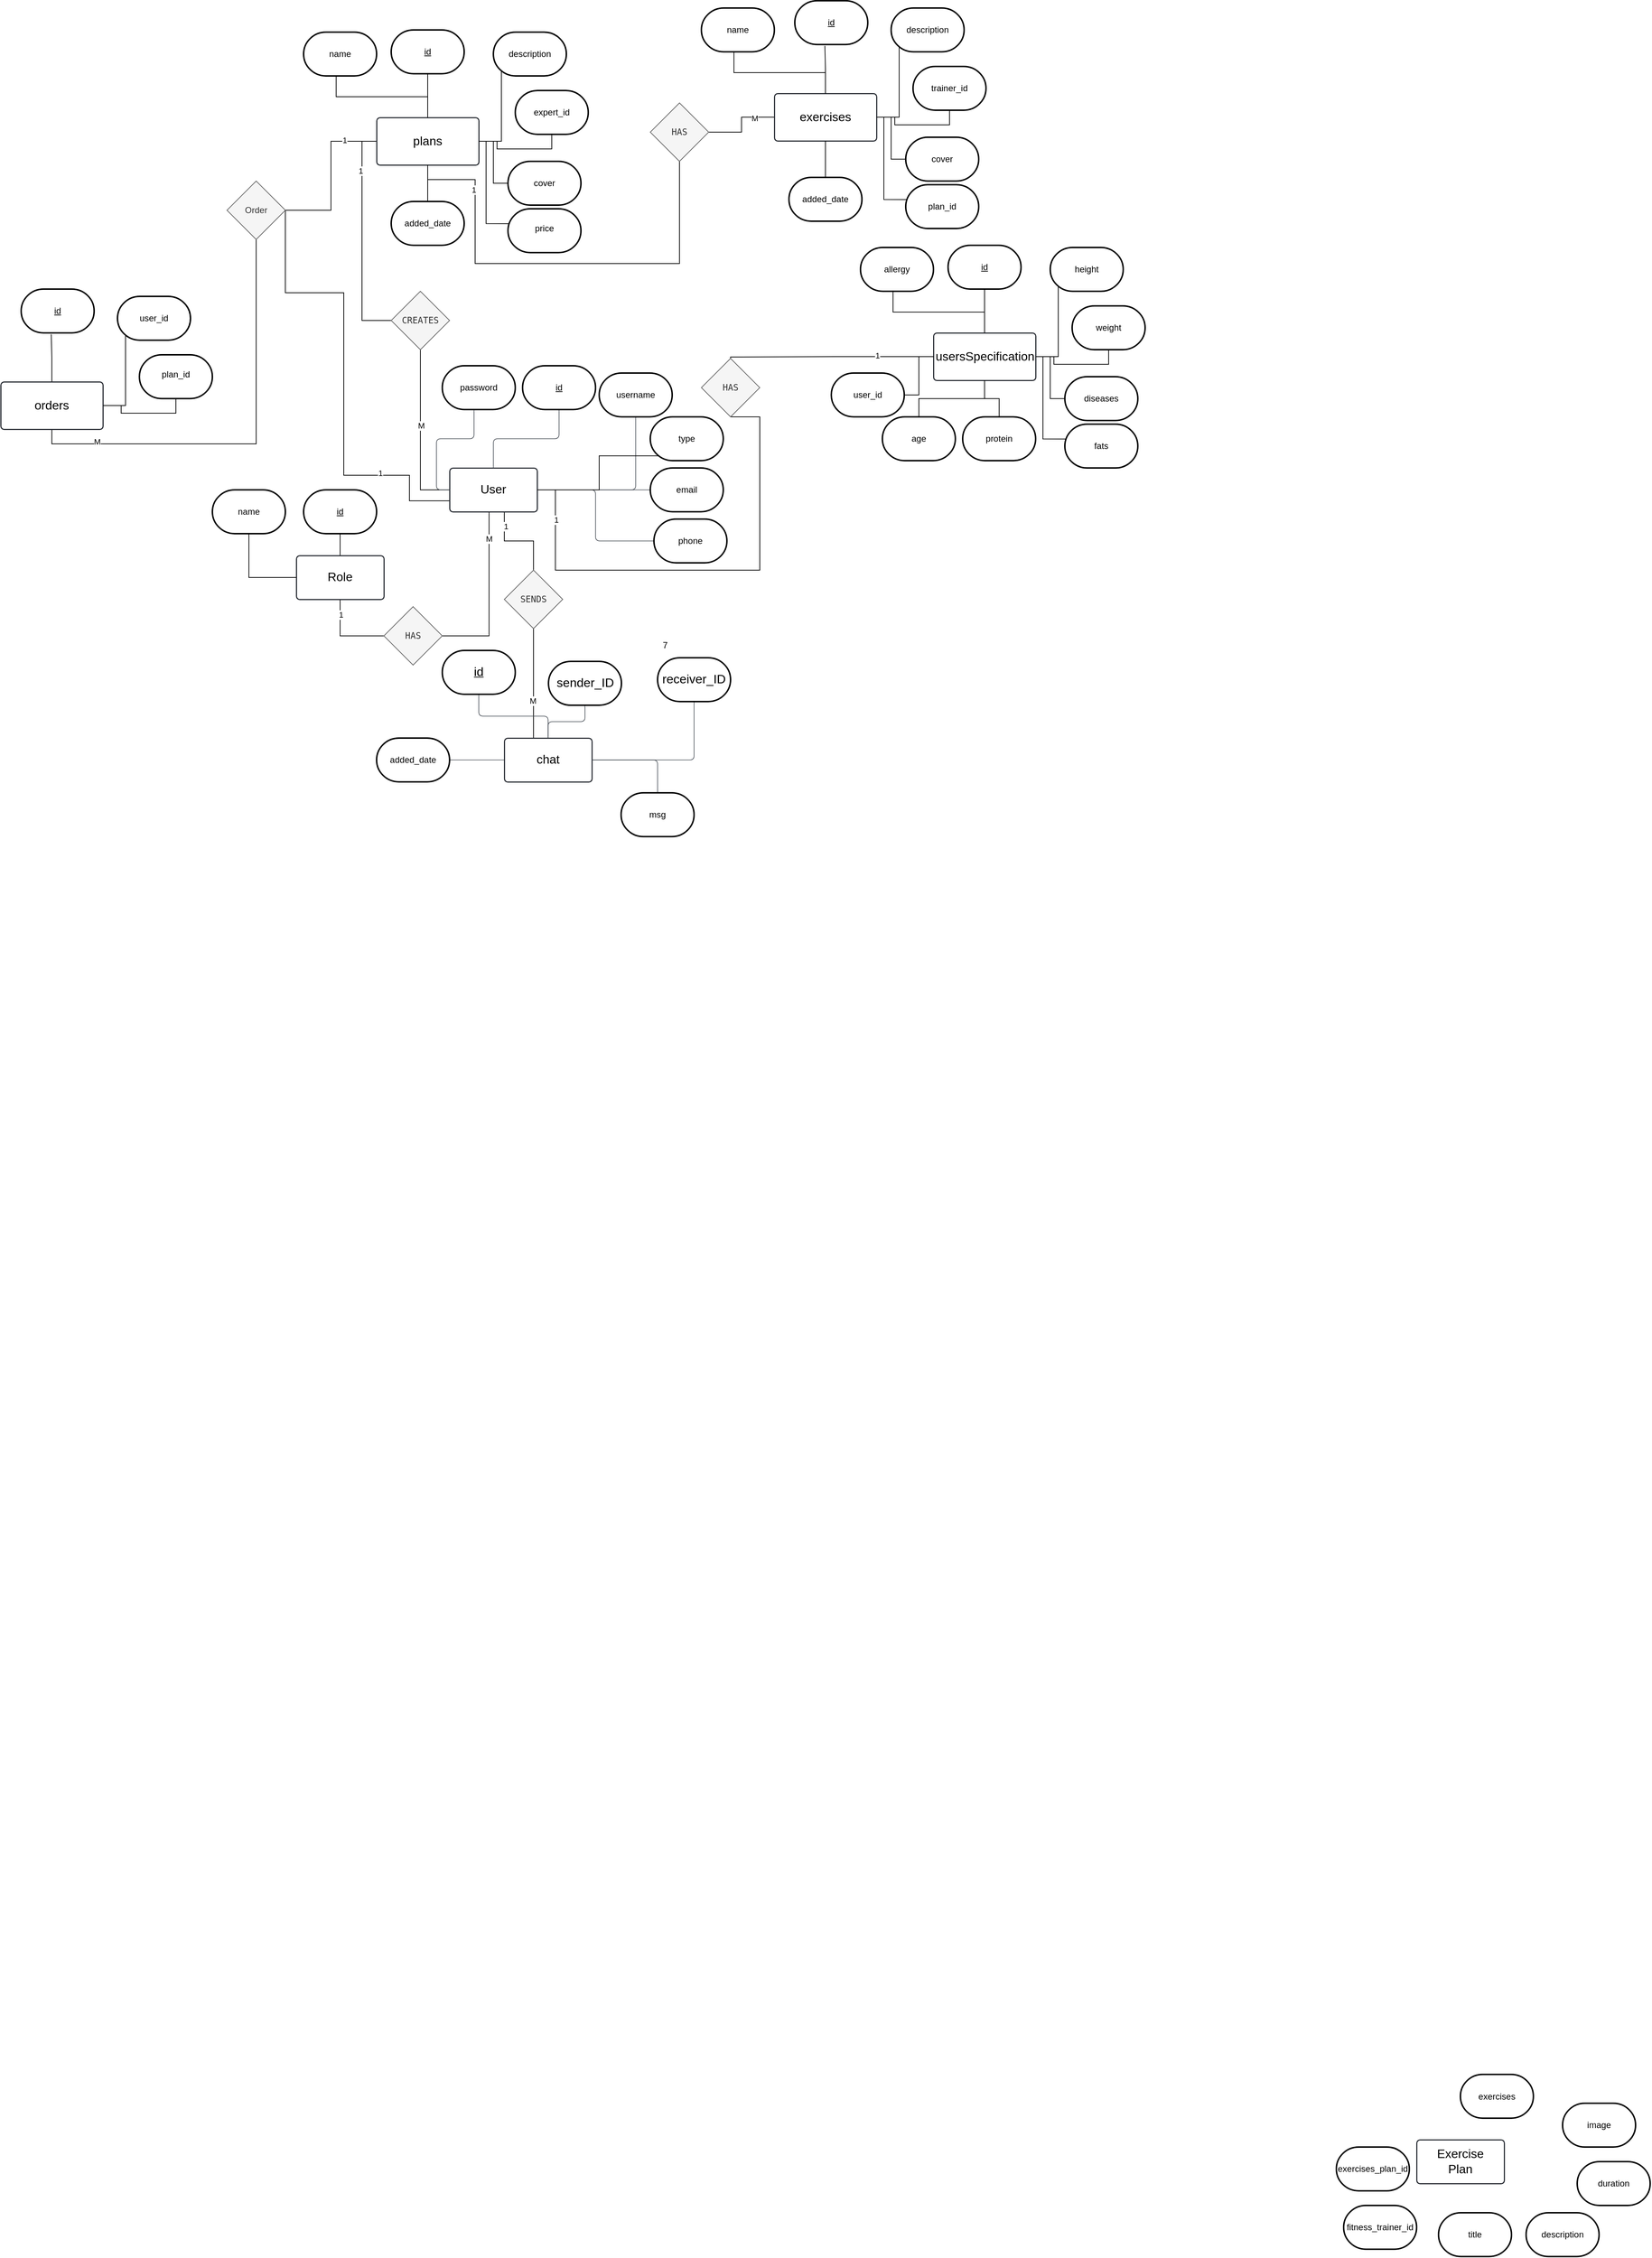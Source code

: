 <mxfile version="26.2.13">
  <diagram name="Page-1" id="hcpHZ6ccYuUKKbrcM0zQ">
    <mxGraphModel dx="3272" dy="2783" grid="1" gridSize="10" guides="1" tooltips="1" connect="1" arrows="1" fold="1" page="1" pageScale="1" pageWidth="583" pageHeight="827" math="0" shadow="0">
      <root>
        <mxCell id="0" />
        <mxCell id="1" parent="0" />
        <mxCell id="k14v_txheM4Cf3BcGJJy-207" style="edgeStyle=orthogonalEdgeStyle;rounded=0;orthogonalLoop=1;jettySize=auto;html=1;entryX=1;entryY=0.5;entryDx=0;entryDy=0;exitX=0.451;exitY=1.016;exitDx=0;exitDy=0;exitPerimeter=0;endArrow=none;startFill=0;" edge="1" parent="1" source="k14v_txheM4Cf3BcGJJy-8" target="k14v_txheM4Cf3BcGJJy-202">
          <mxGeometry relative="1" as="geometry" />
        </mxCell>
        <mxCell id="k14v_txheM4Cf3BcGJJy-210" value="M" style="edgeLabel;html=1;align=center;verticalAlign=middle;resizable=0;points=[];" vertex="1" connectable="0" parent="k14v_txheM4Cf3BcGJJy-207">
          <mxGeometry x="-0.691" relative="1" as="geometry">
            <mxPoint as="offset" />
          </mxGeometry>
        </mxCell>
        <mxCell id="k14v_txheM4Cf3BcGJJy-213" style="edgeStyle=orthogonalEdgeStyle;rounded=0;orthogonalLoop=1;jettySize=auto;html=1;entryX=0.5;entryY=1;entryDx=0;entryDy=0;endArrow=none;startFill=0;exitX=1;exitY=0.5;exitDx=0;exitDy=0;" edge="1" parent="1" source="k14v_txheM4Cf3BcGJJy-8" target="k14v_txheM4Cf3BcGJJy-203">
          <mxGeometry relative="1" as="geometry">
            <Array as="points">
              <mxPoint x="-80" y="-960" />
              <mxPoint x="-80" y="-850" />
              <mxPoint x="200" y="-850" />
              <mxPoint x="200" y="-1060" />
            </Array>
          </mxGeometry>
        </mxCell>
        <mxCell id="k14v_txheM4Cf3BcGJJy-214" value="1" style="edgeLabel;html=1;align=center;verticalAlign=middle;resizable=0;points=[];" vertex="1" connectable="0" parent="k14v_txheM4Cf3BcGJJy-213">
          <mxGeometry x="-0.805" y="1" relative="1" as="geometry">
            <mxPoint y="1" as="offset" />
          </mxGeometry>
        </mxCell>
        <mxCell id="k14v_txheM4Cf3BcGJJy-215" style="edgeStyle=orthogonalEdgeStyle;rounded=0;orthogonalLoop=1;jettySize=auto;html=1;entryX=0.5;entryY=1;entryDx=0;entryDy=0;exitX=0;exitY=0.5;exitDx=0;exitDy=0;endArrow=none;startFill=0;" edge="1" parent="1" source="k14v_txheM4Cf3BcGJJy-8" target="k14v_txheM4Cf3BcGJJy-204">
          <mxGeometry relative="1" as="geometry" />
        </mxCell>
        <mxCell id="k14v_txheM4Cf3BcGJJy-217" value="M" style="edgeLabel;html=1;align=center;verticalAlign=middle;resizable=0;points=[];" vertex="1" connectable="0" parent="k14v_txheM4Cf3BcGJJy-215">
          <mxGeometry x="0.112" y="-1" relative="1" as="geometry">
            <mxPoint y="1" as="offset" />
          </mxGeometry>
        </mxCell>
        <mxCell id="k14v_txheM4Cf3BcGJJy-226" style="edgeStyle=orthogonalEdgeStyle;rounded=0;orthogonalLoop=1;jettySize=auto;html=1;entryX=1;entryY=0.5;entryDx=0;entryDy=0;exitX=0;exitY=0.75;exitDx=0;exitDy=0;endArrow=none;startFill=0;" edge="1" parent="1" source="k14v_txheM4Cf3BcGJJy-8" target="k14v_txheM4Cf3BcGJJy-223">
          <mxGeometry relative="1" as="geometry">
            <Array as="points">
              <mxPoint x="-280" y="-945" />
              <mxPoint x="-280" y="-980" />
              <mxPoint x="-370" y="-980" />
              <mxPoint x="-370" y="-1230" />
            </Array>
          </mxGeometry>
        </mxCell>
        <mxCell id="k14v_txheM4Cf3BcGJJy-228" value="1" style="edgeLabel;html=1;align=center;verticalAlign=middle;resizable=0;points=[];" vertex="1" connectable="0" parent="k14v_txheM4Cf3BcGJJy-226">
          <mxGeometry x="-0.583" y="-3" relative="1" as="geometry">
            <mxPoint as="offset" />
          </mxGeometry>
        </mxCell>
        <mxCell id="k14v_txheM4Cf3BcGJJy-230" style="edgeStyle=orthogonalEdgeStyle;rounded=0;orthogonalLoop=1;jettySize=auto;html=1;endArrow=none;startFill=0;" edge="1" parent="1" source="k14v_txheM4Cf3BcGJJy-8" target="k14v_txheM4Cf3BcGJJy-206">
          <mxGeometry relative="1" as="geometry">
            <Array as="points">
              <mxPoint x="-150" y="-890" />
              <mxPoint x="-110" y="-890" />
            </Array>
          </mxGeometry>
        </mxCell>
        <mxCell id="k14v_txheM4Cf3BcGJJy-233" value="1" style="edgeLabel;html=1;align=center;verticalAlign=middle;resizable=0;points=[];" vertex="1" connectable="0" parent="k14v_txheM4Cf3BcGJJy-230">
          <mxGeometry x="-0.668" y="2" relative="1" as="geometry">
            <mxPoint as="offset" />
          </mxGeometry>
        </mxCell>
        <mxCell id="k14v_txheM4Cf3BcGJJy-8" value="User" style="html=1;overflow=block;blockSpacing=1;whiteSpace=wrap;fontSize=16.7;spacing=3.8;strokeColor=#282c33;strokeOpacity=100;fillOpacity=0;rounded=1;absoluteArcSize=1;arcSize=9;fillColor=#000000;strokeWidth=1.5;lucidId=ub4.8B3P5FTU;" vertex="1" parent="1">
          <mxGeometry x="-225" y="-990" width="120" height="60" as="geometry" />
        </mxCell>
        <mxCell id="k14v_txheM4Cf3BcGJJy-12" value="" style="html=1;jettySize=18;whiteSpace=wrap;fontSize=13;strokeColor=#3a414a;strokeOpacity=100;strokeWidth=0.8;rounded=1;arcSize=12;edgeStyle=orthogonalEdgeStyle;startArrow=none;endArrow=none;exitX=0.5;exitY=0;exitPerimeter=0;entryX=0.5;entryY=1;entryPerimeter=0;lucidId=Tl4.tdSYJboX;entryDx=0;entryDy=0;" edge="1" parent="1" source="k14v_txheM4Cf3BcGJJy-8" target="k14v_txheM4Cf3BcGJJy-114">
          <mxGeometry width="100" height="100" relative="1" as="geometry">
            <Array as="points" />
            <mxPoint x="-165" y="-1035" as="targetPoint" />
          </mxGeometry>
        </mxCell>
        <mxCell id="k14v_txheM4Cf3BcGJJy-14" value="" style="html=1;jettySize=18;whiteSpace=wrap;fontSize=13;strokeColor=#3a414a;strokeOpacity=100;strokeWidth=0.8;rounded=1;arcSize=12;edgeStyle=orthogonalEdgeStyle;startArrow=none;endArrow=none;exitX=1;exitY=0.5;exitPerimeter=0;entryX=0.5;entryY=1;entryPerimeter=0;lucidId=wm4.OwUb2Ibn;entryDx=0;entryDy=0;" edge="1" parent="1" source="k14v_txheM4Cf3BcGJJy-8" target="k14v_txheM4Cf3BcGJJy-115">
          <mxGeometry width="100" height="100" relative="1" as="geometry">
            <Array as="points" />
            <mxPoint x="-15" y="-1020" as="targetPoint" />
          </mxGeometry>
        </mxCell>
        <mxCell id="k14v_txheM4Cf3BcGJJy-16" value="" style="html=1;jettySize=18;whiteSpace=wrap;fontSize=13;strokeColor=#3a414a;strokeOpacity=100;strokeWidth=0.8;rounded=1;arcSize=12;edgeStyle=orthogonalEdgeStyle;startArrow=none;endArrow=none;exitX=1.006;exitY=0.5;exitPerimeter=0;entryX=0;entryY=0.5;entryPerimeter=0;lucidId=Om4.DYU~GO5D;entryDx=0;entryDy=0;" edge="1" parent="1" source="k14v_txheM4Cf3BcGJJy-8" target="k14v_txheM4Cf3BcGJJy-116">
          <mxGeometry width="100" height="100" relative="1" as="geometry">
            <Array as="points" />
            <mxPoint x="14.28" y="-960" as="targetPoint" />
          </mxGeometry>
        </mxCell>
        <mxCell id="k14v_txheM4Cf3BcGJJy-18" value="" style="html=1;jettySize=18;whiteSpace=wrap;fontSize=13;strokeColor=#3a414a;strokeOpacity=100;strokeWidth=0.8;rounded=1;arcSize=12;edgeStyle=orthogonalEdgeStyle;startArrow=none;endArrow=none;exitX=0;exitY=0.5;exitPerimeter=0;entryX=0.435;entryY=1.018;entryPerimeter=0;lucidId=~m4.EF5y.aCc;entryDx=0;entryDy=0;" edge="1" parent="1" source="k14v_txheM4Cf3BcGJJy-8" target="k14v_txheM4Cf3BcGJJy-117">
          <mxGeometry width="100" height="100" relative="1" as="geometry">
            <Array as="points" />
            <mxPoint x="-300" y="-1020.0" as="targetPoint" />
          </mxGeometry>
        </mxCell>
        <mxCell id="k14v_txheM4Cf3BcGJJy-20" value="" style="html=1;jettySize=18;whiteSpace=wrap;fontSize=13;strokeColor=#3a414a;strokeOpacity=100;strokeWidth=0.8;rounded=1;arcSize=12;edgeStyle=orthogonalEdgeStyle;startArrow=none;endArrow=none;exitX=1.006;exitY=0.5;exitPerimeter=0;entryX=0;entryY=0.5;entryPerimeter=0;lucidId=tn4.gTeW8K1N;entryDx=0;entryDy=0;" edge="1" parent="1" source="k14v_txheM4Cf3BcGJJy-8" target="k14v_txheM4Cf3BcGJJy-118">
          <mxGeometry width="100" height="100" relative="1" as="geometry">
            <Array as="points" />
            <mxPoint x="29.28" y="-890" as="targetPoint" />
          </mxGeometry>
        </mxCell>
        <mxCell id="k14v_txheM4Cf3BcGJJy-231" style="edgeStyle=orthogonalEdgeStyle;rounded=0;orthogonalLoop=1;jettySize=auto;html=1;entryX=0.5;entryY=1;entryDx=0;entryDy=0;endArrow=none;startFill=0;" edge="1" parent="1" source="k14v_txheM4Cf3BcGJJy-49" target="k14v_txheM4Cf3BcGJJy-206">
          <mxGeometry relative="1" as="geometry">
            <Array as="points">
              <mxPoint x="-110" y="-660" />
              <mxPoint x="-110" y="-660" />
            </Array>
          </mxGeometry>
        </mxCell>
        <mxCell id="k14v_txheM4Cf3BcGJJy-232" value="M" style="edgeLabel;html=1;align=center;verticalAlign=middle;resizable=0;points=[];" vertex="1" connectable="0" parent="k14v_txheM4Cf3BcGJJy-231">
          <mxGeometry x="-0.31" y="1" relative="1" as="geometry">
            <mxPoint as="offset" />
          </mxGeometry>
        </mxCell>
        <mxCell id="k14v_txheM4Cf3BcGJJy-49" value="chat" style="html=1;overflow=block;blockSpacing=1;whiteSpace=wrap;fontSize=16.7;spacing=3.8;strokeColor=#282c33;strokeOpacity=100;fillOpacity=0;rounded=1;absoluteArcSize=1;arcSize=9;fillColor=#000000;strokeWidth=1.5;lucidId=Aa4.6Gmrf4B5;" vertex="1" parent="1">
          <mxGeometry x="-150" y="-620" width="120" height="60" as="geometry" />
        </mxCell>
        <mxCell id="k14v_txheM4Cf3BcGJJy-55" value="" style="html=1;jettySize=18;whiteSpace=wrap;fontSize=13;strokeColor=#3a414a;strokeOpacity=100;strokeWidth=0.8;rounded=1;arcSize=12;edgeStyle=orthogonalEdgeStyle;startArrow=none;endArrow=none;exitX=0;exitY=0.5;exitPerimeter=0;entryX=1;entryY=0.5;entryPerimeter=0;lucidId=7h4..savkBz.;entryDx=0;entryDy=0;" edge="1" parent="1" source="k14v_txheM4Cf3BcGJJy-49" target="k14v_txheM4Cf3BcGJJy-75">
          <mxGeometry width="100" height="100" relative="1" as="geometry">
            <Array as="points" />
            <mxPoint x="-205" y="-590" as="targetPoint" />
          </mxGeometry>
        </mxCell>
        <mxCell id="k14v_txheM4Cf3BcGJJy-56" value="" style="html=1;jettySize=18;whiteSpace=wrap;fontSize=13;strokeColor=#3a414a;strokeOpacity=100;strokeWidth=0.8;rounded=1;arcSize=12;edgeStyle=orthogonalEdgeStyle;startArrow=none;endArrow=none;exitX=0.5;exitY=0;exitPerimeter=0;entryX=0.5;entryY=1;entryPerimeter=0;lucidId=gi4.UuPNpwAK;entryDx=0;entryDy=0;" edge="1" parent="1" source="k14v_txheM4Cf3BcGJJy-49" target="k14v_txheM4Cf3BcGJJy-76">
          <mxGeometry width="100" height="100" relative="1" as="geometry">
            <Array as="points" />
            <mxPoint x="-195" y="-650" as="targetPoint" />
          </mxGeometry>
        </mxCell>
        <mxCell id="k14v_txheM4Cf3BcGJJy-57" value="" style="html=1;jettySize=18;whiteSpace=wrap;fontSize=13;strokeColor=#3a414a;strokeOpacity=100;strokeWidth=0.8;rounded=1;arcSize=12;edgeStyle=orthogonalEdgeStyle;startArrow=none;endArrow=none;entryX=0.5;entryY=1;entryPerimeter=0;lucidId=wi4.hVW3zap1;entryDx=0;entryDy=0;" edge="1" parent="1" source="k14v_txheM4Cf3BcGJJy-49" target="k14v_txheM4Cf3BcGJJy-77">
          <mxGeometry width="100" height="100" relative="1" as="geometry">
            <Array as="points" />
            <mxPoint x="-45" y="-650" as="targetPoint" />
          </mxGeometry>
        </mxCell>
        <mxCell id="k14v_txheM4Cf3BcGJJy-58" value="" style="html=1;jettySize=18;whiteSpace=wrap;fontSize=13;strokeColor=#3a414a;strokeOpacity=100;strokeWidth=0.8;rounded=1;arcSize=12;edgeStyle=orthogonalEdgeStyle;startArrow=none;endArrow=none;exitX=1;exitY=0.5;exitPerimeter=0;entryX=0.5;entryY=1;entryPerimeter=0;lucidId=Ii4._DBY6bai;entryDx=0;entryDy=0;" edge="1" parent="1" source="k14v_txheM4Cf3BcGJJy-49" target="k14v_txheM4Cf3BcGJJy-78">
          <mxGeometry width="100" height="100" relative="1" as="geometry">
            <Array as="points" />
            <mxPoint x="105" y="-650" as="targetPoint" />
          </mxGeometry>
        </mxCell>
        <mxCell id="k14v_txheM4Cf3BcGJJy-59" value="" style="html=1;jettySize=18;whiteSpace=wrap;fontSize=13;strokeColor=#3a414a;strokeOpacity=100;strokeWidth=0.8;rounded=1;arcSize=12;edgeStyle=orthogonalEdgeStyle;startArrow=none;endArrow=none;exitX=1;exitY=0.5;exitPerimeter=0;lucidId=6i4.wJq~u8gJ;entryX=0.5;entryY=0;entryDx=0;entryDy=0;entryPerimeter=0;" edge="1" parent="1" source="k14v_txheM4Cf3BcGJJy-49" target="k14v_txheM4Cf3BcGJJy-79">
          <mxGeometry width="100" height="100" relative="1" as="geometry">
            <Array as="points" />
            <mxPoint x="60" y="-550" as="targetPoint" />
          </mxGeometry>
        </mxCell>
        <mxCell id="k14v_txheM4Cf3BcGJJy-75" value="added_date" style="strokeWidth=2;html=1;shape=mxgraph.flowchart.terminator;whiteSpace=wrap;" vertex="1" parent="1">
          <mxGeometry x="-325" y="-620" width="100" height="60" as="geometry" />
        </mxCell>
        <mxCell id="k14v_txheM4Cf3BcGJJy-76" value="&lt;span style=&quot;font-size: 17px;&quot;&gt;&lt;u&gt;id&lt;/u&gt;&lt;/span&gt;" style="strokeWidth=2;html=1;shape=mxgraph.flowchart.terminator;whiteSpace=wrap;" vertex="1" parent="1">
          <mxGeometry x="-235" y="-740" width="100" height="60" as="geometry" />
        </mxCell>
        <mxCell id="k14v_txheM4Cf3BcGJJy-77" value="&lt;span style=&quot;font-size: 17px;&quot;&gt;sender_ID&lt;/span&gt;" style="strokeWidth=2;html=1;shape=mxgraph.flowchart.terminator;whiteSpace=wrap;" vertex="1" parent="1">
          <mxGeometry x="-89.5" y="-725" width="100" height="60" as="geometry" />
        </mxCell>
        <mxCell id="k14v_txheM4Cf3BcGJJy-78" value="&lt;span style=&quot;font-size: 17px;&quot;&gt;receiver_ID&lt;/span&gt;" style="strokeWidth=2;html=1;shape=mxgraph.flowchart.terminator;whiteSpace=wrap;" vertex="1" parent="1">
          <mxGeometry x="60" y="-730" width="100" height="60" as="geometry" />
        </mxCell>
        <mxCell id="k14v_txheM4Cf3BcGJJy-79" value="msg" style="strokeWidth=2;html=1;shape=mxgraph.flowchart.terminator;whiteSpace=wrap;" vertex="1" parent="1">
          <mxGeometry x="10" y="-545" width="100" height="60" as="geometry" />
        </mxCell>
        <mxCell id="k14v_txheM4Cf3BcGJJy-106" value="Exercise&#xa;Plan" style="html=1;overflow=block;blockSpacing=1;whiteSpace=wrap;fontSize=16.7;spacing=3.8;strokeColor=#282c33;strokeOpacity=100;fillOpacity=0;rounded=1;absoluteArcSize=1;arcSize=9;fillColor=#000000;strokeWidth=1.5;lucidId=4e4.ZGdf19Pf;" vertex="1" parent="1">
          <mxGeometry x="1100" y="1300" width="120" height="60" as="geometry" />
        </mxCell>
        <mxCell id="k14v_txheM4Cf3BcGJJy-107" value="exercises_plan_id" style="strokeWidth=2;html=1;shape=mxgraph.flowchart.terminator;whiteSpace=wrap;" vertex="1" parent="1">
          <mxGeometry x="990" y="1310" width="100" height="60" as="geometry" />
        </mxCell>
        <mxCell id="k14v_txheM4Cf3BcGJJy-108" value="fitness_trainer_id" style="strokeWidth=2;html=1;shape=mxgraph.flowchart.terminator;whiteSpace=wrap;" vertex="1" parent="1">
          <mxGeometry x="1000" y="1390" width="100" height="60" as="geometry" />
        </mxCell>
        <mxCell id="k14v_txheM4Cf3BcGJJy-109" value="image" style="strokeWidth=2;html=1;shape=mxgraph.flowchart.terminator;whiteSpace=wrap;" vertex="1" parent="1">
          <mxGeometry x="1300" y="1250" width="100" height="60" as="geometry" />
        </mxCell>
        <mxCell id="k14v_txheM4Cf3BcGJJy-110" value="title" style="strokeWidth=2;html=1;shape=mxgraph.flowchart.terminator;whiteSpace=wrap;" vertex="1" parent="1">
          <mxGeometry x="1130" y="1400" width="100" height="60" as="geometry" />
        </mxCell>
        <mxCell id="k14v_txheM4Cf3BcGJJy-111" value="exercises" style="strokeWidth=2;html=1;shape=mxgraph.flowchart.terminator;whiteSpace=wrap;" vertex="1" parent="1">
          <mxGeometry x="1160" y="1210.5" width="100" height="60" as="geometry" />
        </mxCell>
        <mxCell id="k14v_txheM4Cf3BcGJJy-112" value="description" style="strokeWidth=2;html=1;shape=mxgraph.flowchart.terminator;whiteSpace=wrap;" vertex="1" parent="1">
          <mxGeometry x="1250" y="1400" width="100" height="60" as="geometry" />
        </mxCell>
        <mxCell id="k14v_txheM4Cf3BcGJJy-113" value="duration" style="strokeWidth=2;html=1;shape=mxgraph.flowchart.terminator;whiteSpace=wrap;" vertex="1" parent="1">
          <mxGeometry x="1320" y="1330" width="100" height="60" as="geometry" />
        </mxCell>
        <mxCell id="k14v_txheM4Cf3BcGJJy-114" value="&lt;u&gt;id&lt;/u&gt;" style="strokeWidth=2;html=1;shape=mxgraph.flowchart.terminator;whiteSpace=wrap;" vertex="1" parent="1">
          <mxGeometry x="-125" y="-1130" width="100" height="60" as="geometry" />
        </mxCell>
        <mxCell id="k14v_txheM4Cf3BcGJJy-115" value="username" style="strokeWidth=2;html=1;shape=mxgraph.flowchart.terminator;whiteSpace=wrap;" vertex="1" parent="1">
          <mxGeometry x="-20" y="-1120" width="100" height="60" as="geometry" />
        </mxCell>
        <mxCell id="k14v_txheM4Cf3BcGJJy-116" value="email" style="strokeWidth=2;html=1;shape=mxgraph.flowchart.terminator;whiteSpace=wrap;" vertex="1" parent="1">
          <mxGeometry x="50" y="-990" width="100" height="60" as="geometry" />
        </mxCell>
        <mxCell id="k14v_txheM4Cf3BcGJJy-117" value="password" style="strokeWidth=2;html=1;shape=mxgraph.flowchart.terminator;whiteSpace=wrap;" vertex="1" parent="1">
          <mxGeometry x="-235" y="-1130" width="100" height="60" as="geometry" />
        </mxCell>
        <mxCell id="k14v_txheM4Cf3BcGJJy-118" value="phone" style="strokeWidth=2;html=1;shape=mxgraph.flowchart.terminator;whiteSpace=wrap;" vertex="1" parent="1">
          <mxGeometry x="55" y="-920" width="100" height="60" as="geometry" />
        </mxCell>
        <mxCell id="k14v_txheM4Cf3BcGJJy-119" value="type" style="strokeWidth=2;html=1;shape=mxgraph.flowchart.terminator;whiteSpace=wrap;" vertex="1" parent="1">
          <mxGeometry x="50" y="-1060" width="100" height="60" as="geometry" />
        </mxCell>
        <mxCell id="k14v_txheM4Cf3BcGJJy-120" style="edgeStyle=orthogonalEdgeStyle;rounded=0;orthogonalLoop=1;jettySize=auto;html=1;entryX=0.11;entryY=0.89;entryDx=0;entryDy=0;entryPerimeter=0;endArrow=none;startFill=0;" edge="1" parent="1" source="k14v_txheM4Cf3BcGJJy-8" target="k14v_txheM4Cf3BcGJJy-119">
          <mxGeometry relative="1" as="geometry">
            <Array as="points">
              <mxPoint x="-20" y="-960" />
              <mxPoint x="-20" y="-1007" />
            </Array>
          </mxGeometry>
        </mxCell>
        <mxCell id="k14v_txheM4Cf3BcGJJy-125" style="edgeStyle=orthogonalEdgeStyle;rounded=0;orthogonalLoop=1;jettySize=auto;html=1;endArrow=none;startFill=0;" edge="1" parent="1" source="k14v_txheM4Cf3BcGJJy-121" target="k14v_txheM4Cf3BcGJJy-123">
          <mxGeometry relative="1" as="geometry" />
        </mxCell>
        <mxCell id="k14v_txheM4Cf3BcGJJy-208" style="edgeStyle=orthogonalEdgeStyle;rounded=0;orthogonalLoop=1;jettySize=auto;html=1;entryX=0;entryY=0.5;entryDx=0;entryDy=0;endArrow=none;startFill=0;" edge="1" parent="1" source="k14v_txheM4Cf3BcGJJy-121" target="k14v_txheM4Cf3BcGJJy-202">
          <mxGeometry relative="1" as="geometry" />
        </mxCell>
        <mxCell id="k14v_txheM4Cf3BcGJJy-209" value="1" style="edgeLabel;html=1;align=center;verticalAlign=middle;resizable=0;points=[];" vertex="1" connectable="0" parent="k14v_txheM4Cf3BcGJJy-208">
          <mxGeometry x="-0.621" y="1" relative="1" as="geometry">
            <mxPoint as="offset" />
          </mxGeometry>
        </mxCell>
        <mxCell id="k14v_txheM4Cf3BcGJJy-121" value="Role" style="html=1;overflow=block;blockSpacing=1;whiteSpace=wrap;fontSize=16.7;spacing=3.8;strokeColor=#282c33;strokeOpacity=100;fillOpacity=0;rounded=1;absoluteArcSize=1;arcSize=9;fillColor=#000000;strokeWidth=1.5;lucidId=ub4.8B3P5FTU;" vertex="1" parent="1">
          <mxGeometry x="-435" y="-870" width="120" height="60" as="geometry" />
        </mxCell>
        <mxCell id="k14v_txheM4Cf3BcGJJy-123" value="&lt;u&gt;id&lt;/u&gt;" style="strokeWidth=2;html=1;shape=mxgraph.flowchart.terminator;whiteSpace=wrap;" vertex="1" parent="1">
          <mxGeometry x="-425" y="-960" width="100" height="60" as="geometry" />
        </mxCell>
        <mxCell id="k14v_txheM4Cf3BcGJJy-124" value="name" style="strokeWidth=2;html=1;shape=mxgraph.flowchart.terminator;whiteSpace=wrap;" vertex="1" parent="1">
          <mxGeometry x="-550" y="-960" width="100" height="60" as="geometry" />
        </mxCell>
        <mxCell id="k14v_txheM4Cf3BcGJJy-126" style="edgeStyle=orthogonalEdgeStyle;rounded=0;orthogonalLoop=1;jettySize=auto;html=1;exitX=0;exitY=0.5;exitDx=0;exitDy=0;entryX=0.5;entryY=1;entryDx=0;entryDy=0;entryPerimeter=0;endArrow=none;startFill=0;" edge="1" parent="1" source="k14v_txheM4Cf3BcGJJy-121" target="k14v_txheM4Cf3BcGJJy-124">
          <mxGeometry relative="1" as="geometry" />
        </mxCell>
        <mxCell id="k14v_txheM4Cf3BcGJJy-139" style="edgeStyle=orthogonalEdgeStyle;rounded=0;orthogonalLoop=1;jettySize=auto;html=1;endArrow=none;startFill=0;entryX=0.5;entryY=1;entryDx=0;entryDy=0;entryPerimeter=0;" edge="1" parent="1" source="k14v_txheM4Cf3BcGJJy-129" target="k14v_txheM4Cf3BcGJJy-130">
          <mxGeometry relative="1" as="geometry">
            <mxPoint x="508" y="-1230" as="targetPoint" />
          </mxGeometry>
        </mxCell>
        <mxCell id="k14v_txheM4Cf3BcGJJy-143" style="edgeStyle=orthogonalEdgeStyle;rounded=0;orthogonalLoop=1;jettySize=auto;html=1;endArrow=none;startFill=0;" edge="1" parent="1" source="k14v_txheM4Cf3BcGJJy-129" target="k14v_txheM4Cf3BcGJJy-134">
          <mxGeometry relative="1" as="geometry" />
        </mxCell>
        <mxCell id="k14v_txheM4Cf3BcGJJy-211" style="edgeStyle=orthogonalEdgeStyle;rounded=0;orthogonalLoop=1;jettySize=auto;html=1;entryX=0.5;entryY=0;entryDx=0;entryDy=0;endArrow=none;startFill=0;" edge="1" parent="1" source="k14v_txheM4Cf3BcGJJy-129" target="k14v_txheM4Cf3BcGJJy-203">
          <mxGeometry relative="1" as="geometry">
            <Array as="points">
              <mxPoint x="318" y="-1142" />
              <mxPoint x="160" y="-1142" />
            </Array>
          </mxGeometry>
        </mxCell>
        <mxCell id="k14v_txheM4Cf3BcGJJy-212" value="1" style="edgeLabel;html=1;align=center;verticalAlign=middle;resizable=0;points=[];" vertex="1" connectable="0" parent="k14v_txheM4Cf3BcGJJy-211">
          <mxGeometry x="-0.449" y="-2" relative="1" as="geometry">
            <mxPoint as="offset" />
          </mxGeometry>
        </mxCell>
        <mxCell id="k14v_txheM4Cf3BcGJJy-129" value="usersSpecification" style="html=1;overflow=block;blockSpacing=1;whiteSpace=wrap;fontSize=16.7;spacing=3.8;strokeColor=#282c33;strokeOpacity=100;fillOpacity=0;rounded=1;absoluteArcSize=1;arcSize=9;fillColor=#000000;strokeWidth=1.5;lucidId=ub4.8B3P5FTU;" vertex="1" parent="1">
          <mxGeometry x="438" y="-1175" width="140" height="65" as="geometry" />
        </mxCell>
        <mxCell id="k14v_txheM4Cf3BcGJJy-130" value="&lt;u&gt;id&lt;/u&gt;" style="strokeWidth=2;html=1;shape=mxgraph.flowchart.terminator;whiteSpace=wrap;" vertex="1" parent="1">
          <mxGeometry x="458" y="-1295" width="100" height="60" as="geometry" />
        </mxCell>
        <mxCell id="k14v_txheM4Cf3BcGJJy-131" value="allergy" style="strokeWidth=2;html=1;shape=mxgraph.flowchart.terminator;whiteSpace=wrap;" vertex="1" parent="1">
          <mxGeometry x="338" y="-1292" width="100" height="60" as="geometry" />
        </mxCell>
        <mxCell id="k14v_txheM4Cf3BcGJJy-132" value="height" style="strokeWidth=2;html=1;shape=mxgraph.flowchart.terminator;whiteSpace=wrap;" vertex="1" parent="1">
          <mxGeometry x="598" y="-1292" width="100" height="60" as="geometry" />
        </mxCell>
        <mxCell id="k14v_txheM4Cf3BcGJJy-133" value="weight" style="strokeWidth=2;html=1;shape=mxgraph.flowchart.terminator;whiteSpace=wrap;" vertex="1" parent="1">
          <mxGeometry x="628" y="-1212" width="100" height="60" as="geometry" />
        </mxCell>
        <mxCell id="k14v_txheM4Cf3BcGJJy-134" value="diseases" style="strokeWidth=2;html=1;shape=mxgraph.flowchart.terminator;whiteSpace=wrap;" vertex="1" parent="1">
          <mxGeometry x="618" y="-1115" width="100" height="60" as="geometry" />
        </mxCell>
        <mxCell id="k14v_txheM4Cf3BcGJJy-135" value="fats" style="strokeWidth=2;html=1;shape=mxgraph.flowchart.terminator;whiteSpace=wrap;" vertex="1" parent="1">
          <mxGeometry x="618" y="-1050" width="100" height="60" as="geometry" />
        </mxCell>
        <mxCell id="k14v_txheM4Cf3BcGJJy-136" value="protein" style="strokeWidth=2;html=1;shape=mxgraph.flowchart.terminator;whiteSpace=wrap;" vertex="1" parent="1">
          <mxGeometry x="478" y="-1060" width="100" height="60" as="geometry" />
        </mxCell>
        <mxCell id="k14v_txheM4Cf3BcGJJy-137" value="age" style="strokeWidth=2;html=1;shape=mxgraph.flowchart.terminator;whiteSpace=wrap;" vertex="1" parent="1">
          <mxGeometry x="368" y="-1060" width="100" height="60" as="geometry" />
        </mxCell>
        <mxCell id="k14v_txheM4Cf3BcGJJy-138" value="user_id" style="strokeWidth=2;html=1;shape=mxgraph.flowchart.terminator;whiteSpace=wrap;" vertex="1" parent="1">
          <mxGeometry x="298" y="-1120" width="100" height="60" as="geometry" />
        </mxCell>
        <mxCell id="k14v_txheM4Cf3BcGJJy-140" style="edgeStyle=orthogonalEdgeStyle;rounded=0;orthogonalLoop=1;jettySize=auto;html=1;entryX=0.446;entryY=1.003;entryDx=0;entryDy=0;entryPerimeter=0;endArrow=none;startFill=0;" edge="1" parent="1" source="k14v_txheM4Cf3BcGJJy-129" target="k14v_txheM4Cf3BcGJJy-131">
          <mxGeometry relative="1" as="geometry" />
        </mxCell>
        <mxCell id="k14v_txheM4Cf3BcGJJy-141" style="edgeStyle=orthogonalEdgeStyle;rounded=0;orthogonalLoop=1;jettySize=auto;html=1;entryX=0.11;entryY=0.89;entryDx=0;entryDy=0;entryPerimeter=0;endArrow=none;startFill=0;" edge="1" parent="1" source="k14v_txheM4Cf3BcGJJy-129" target="k14v_txheM4Cf3BcGJJy-132">
          <mxGeometry relative="1" as="geometry" />
        </mxCell>
        <mxCell id="k14v_txheM4Cf3BcGJJy-142" style="edgeStyle=orthogonalEdgeStyle;rounded=0;orthogonalLoop=1;jettySize=auto;html=1;entryX=0.5;entryY=1;entryDx=0;entryDy=0;entryPerimeter=0;endArrow=none;startFill=0;" edge="1" parent="1" source="k14v_txheM4Cf3BcGJJy-129" target="k14v_txheM4Cf3BcGJJy-133">
          <mxGeometry relative="1" as="geometry" />
        </mxCell>
        <mxCell id="k14v_txheM4Cf3BcGJJy-144" style="edgeStyle=orthogonalEdgeStyle;rounded=0;orthogonalLoop=1;jettySize=auto;html=1;entryX=0.019;entryY=0.339;entryDx=0;entryDy=0;entryPerimeter=0;endArrow=none;startFill=0;" edge="1" parent="1" source="k14v_txheM4Cf3BcGJJy-129" target="k14v_txheM4Cf3BcGJJy-135">
          <mxGeometry relative="1" as="geometry">
            <Array as="points">
              <mxPoint x="588" y="-1142" />
              <mxPoint x="588" y="-1030" />
            </Array>
          </mxGeometry>
        </mxCell>
        <mxCell id="k14v_txheM4Cf3BcGJJy-145" style="edgeStyle=orthogonalEdgeStyle;rounded=0;orthogonalLoop=1;jettySize=auto;html=1;entryX=0.5;entryY=0;entryDx=0;entryDy=0;entryPerimeter=0;endArrow=none;startFill=0;" edge="1" parent="1" source="k14v_txheM4Cf3BcGJJy-129" target="k14v_txheM4Cf3BcGJJy-136">
          <mxGeometry relative="1" as="geometry" />
        </mxCell>
        <mxCell id="k14v_txheM4Cf3BcGJJy-146" style="edgeStyle=orthogonalEdgeStyle;rounded=0;orthogonalLoop=1;jettySize=auto;html=1;entryX=0.5;entryY=0;entryDx=0;entryDy=0;entryPerimeter=0;endArrow=none;startFill=0;" edge="1" parent="1" source="k14v_txheM4Cf3BcGJJy-129" target="k14v_txheM4Cf3BcGJJy-137">
          <mxGeometry relative="1" as="geometry" />
        </mxCell>
        <mxCell id="k14v_txheM4Cf3BcGJJy-147" style="edgeStyle=orthogonalEdgeStyle;rounded=0;orthogonalLoop=1;jettySize=auto;html=1;entryX=1;entryY=0.5;entryDx=0;entryDy=0;entryPerimeter=0;endArrow=none;startFill=0;" edge="1" parent="1" source="k14v_txheM4Cf3BcGJJy-129" target="k14v_txheM4Cf3BcGJJy-138">
          <mxGeometry relative="1" as="geometry" />
        </mxCell>
        <mxCell id="k14v_txheM4Cf3BcGJJy-149" style="edgeStyle=orthogonalEdgeStyle;rounded=0;orthogonalLoop=1;jettySize=auto;html=1;endArrow=none;startFill=0;entryX=0.5;entryY=1;entryDx=0;entryDy=0;entryPerimeter=0;" edge="1" parent="1" source="k14v_txheM4Cf3BcGJJy-151" target="k14v_txheM4Cf3BcGJJy-152">
          <mxGeometry relative="1" as="geometry">
            <mxPoint x="-255" y="-1525" as="targetPoint" />
          </mxGeometry>
        </mxCell>
        <mxCell id="k14v_txheM4Cf3BcGJJy-150" style="edgeStyle=orthogonalEdgeStyle;rounded=0;orthogonalLoop=1;jettySize=auto;html=1;endArrow=none;startFill=0;" edge="1" parent="1" source="k14v_txheM4Cf3BcGJJy-151" target="k14v_txheM4Cf3BcGJJy-156">
          <mxGeometry relative="1" as="geometry" />
        </mxCell>
        <mxCell id="k14v_txheM4Cf3BcGJJy-216" style="edgeStyle=orthogonalEdgeStyle;rounded=0;orthogonalLoop=1;jettySize=auto;html=1;entryX=0;entryY=0.5;entryDx=0;entryDy=0;exitX=0;exitY=0.5;exitDx=0;exitDy=0;endArrow=none;startFill=0;" edge="1" parent="1" source="k14v_txheM4Cf3BcGJJy-151" target="k14v_txheM4Cf3BcGJJy-204">
          <mxGeometry relative="1" as="geometry" />
        </mxCell>
        <mxCell id="k14v_txheM4Cf3BcGJJy-218" value="1" style="edgeLabel;html=1;align=center;verticalAlign=middle;resizable=0;points=[];" vertex="1" connectable="0" parent="k14v_txheM4Cf3BcGJJy-216">
          <mxGeometry x="-0.608" y="-2" relative="1" as="geometry">
            <mxPoint as="offset" />
          </mxGeometry>
        </mxCell>
        <mxCell id="k14v_txheM4Cf3BcGJJy-220" style="edgeStyle=orthogonalEdgeStyle;rounded=0;orthogonalLoop=1;jettySize=auto;html=1;exitX=0.5;exitY=1;exitDx=0;exitDy=0;endArrow=none;startFill=0;" edge="1" parent="1" source="k14v_txheM4Cf3BcGJJy-151" target="k14v_txheM4Cf3BcGJJy-205">
          <mxGeometry relative="1" as="geometry">
            <Array as="points">
              <mxPoint x="-255" y="-1385" />
              <mxPoint x="-190" y="-1385" />
              <mxPoint x="-190" y="-1270" />
              <mxPoint x="90" y="-1270" />
            </Array>
          </mxGeometry>
        </mxCell>
        <mxCell id="k14v_txheM4Cf3BcGJJy-222" value="1" style="edgeLabel;html=1;align=center;verticalAlign=middle;resizable=0;points=[];" vertex="1" connectable="0" parent="k14v_txheM4Cf3BcGJJy-220">
          <mxGeometry x="-0.683" y="-2" relative="1" as="geometry">
            <mxPoint as="offset" />
          </mxGeometry>
        </mxCell>
        <mxCell id="k14v_txheM4Cf3BcGJJy-224" style="edgeStyle=orthogonalEdgeStyle;rounded=0;orthogonalLoop=1;jettySize=auto;html=1;entryX=1;entryY=0.5;entryDx=0;entryDy=0;endArrow=none;startFill=0;" edge="1" parent="1" source="k14v_txheM4Cf3BcGJJy-151" target="k14v_txheM4Cf3BcGJJy-223">
          <mxGeometry relative="1" as="geometry" />
        </mxCell>
        <mxCell id="k14v_txheM4Cf3BcGJJy-229" value="1" style="edgeLabel;html=1;align=center;verticalAlign=middle;resizable=0;points=[];" vertex="1" connectable="0" parent="k14v_txheM4Cf3BcGJJy-224">
          <mxGeometry x="-0.602" y="-2" relative="1" as="geometry">
            <mxPoint x="-1" as="offset" />
          </mxGeometry>
        </mxCell>
        <mxCell id="k14v_txheM4Cf3BcGJJy-151" value="plans" style="html=1;overflow=block;blockSpacing=1;whiteSpace=wrap;fontSize=16.7;spacing=3.8;strokeColor=#282c33;strokeOpacity=100;fillOpacity=0;rounded=1;absoluteArcSize=1;arcSize=9;fillColor=#000000;strokeWidth=1.5;lucidId=ub4.8B3P5FTU;" vertex="1" parent="1">
          <mxGeometry x="-325" y="-1470" width="140" height="65" as="geometry" />
        </mxCell>
        <mxCell id="k14v_txheM4Cf3BcGJJy-152" value="&lt;u&gt;id&lt;/u&gt;" style="strokeWidth=2;html=1;shape=mxgraph.flowchart.terminator;whiteSpace=wrap;" vertex="1" parent="1">
          <mxGeometry x="-305" y="-1590" width="100" height="60" as="geometry" />
        </mxCell>
        <mxCell id="k14v_txheM4Cf3BcGJJy-153" value="name" style="strokeWidth=2;html=1;shape=mxgraph.flowchart.terminator;whiteSpace=wrap;" vertex="1" parent="1">
          <mxGeometry x="-425" y="-1587" width="100" height="60" as="geometry" />
        </mxCell>
        <mxCell id="k14v_txheM4Cf3BcGJJy-154" value="description" style="strokeWidth=2;html=1;shape=mxgraph.flowchart.terminator;whiteSpace=wrap;" vertex="1" parent="1">
          <mxGeometry x="-165" y="-1587" width="100" height="60" as="geometry" />
        </mxCell>
        <mxCell id="k14v_txheM4Cf3BcGJJy-155" value="expert_id" style="strokeWidth=2;html=1;shape=mxgraph.flowchart.terminator;whiteSpace=wrap;" vertex="1" parent="1">
          <mxGeometry x="-135" y="-1507" width="100" height="60" as="geometry" />
        </mxCell>
        <mxCell id="k14v_txheM4Cf3BcGJJy-156" value="cover" style="strokeWidth=2;html=1;shape=mxgraph.flowchart.terminator;whiteSpace=wrap;" vertex="1" parent="1">
          <mxGeometry x="-145" y="-1410" width="100" height="60" as="geometry" />
        </mxCell>
        <mxCell id="k14v_txheM4Cf3BcGJJy-157" value="&lt;table&gt;&lt;tbody&gt;&lt;tr&gt;&lt;td data-end=&quot;1367&quot; data-start=&quot;1359&quot; class=&quot;max-w-[calc(var(--thread-content-max-width)*2/3)]&quot;&gt;price&lt;/td&gt;&lt;/tr&gt;&lt;/tbody&gt;&lt;/table&gt;&lt;table&gt;&lt;tbody&gt;&lt;tr&gt;&lt;td data-end=&quot;1373&quot; data-start=&quot;1367&quot; class=&quot;max-w-[calc(var(--thread-content-max-width)*2/3)]&quot;&gt;&lt;/td&gt;&lt;/tr&gt;&lt;/tbody&gt;&lt;/table&gt;" style="strokeWidth=2;html=1;shape=mxgraph.flowchart.terminator;whiteSpace=wrap;" vertex="1" parent="1">
          <mxGeometry x="-145" y="-1345" width="100" height="60" as="geometry" />
        </mxCell>
        <mxCell id="k14v_txheM4Cf3BcGJJy-158" value="added_date" style="strokeWidth=2;html=1;shape=mxgraph.flowchart.terminator;whiteSpace=wrap;" vertex="1" parent="1">
          <mxGeometry x="-305" y="-1355" width="100" height="60" as="geometry" />
        </mxCell>
        <mxCell id="k14v_txheM4Cf3BcGJJy-161" style="edgeStyle=orthogonalEdgeStyle;rounded=0;orthogonalLoop=1;jettySize=auto;html=1;entryX=0.446;entryY=1.003;entryDx=0;entryDy=0;entryPerimeter=0;endArrow=none;startFill=0;" edge="1" parent="1" source="k14v_txheM4Cf3BcGJJy-151" target="k14v_txheM4Cf3BcGJJy-153">
          <mxGeometry relative="1" as="geometry" />
        </mxCell>
        <mxCell id="k14v_txheM4Cf3BcGJJy-162" style="edgeStyle=orthogonalEdgeStyle;rounded=0;orthogonalLoop=1;jettySize=auto;html=1;entryX=0.11;entryY=0.89;entryDx=0;entryDy=0;entryPerimeter=0;endArrow=none;startFill=0;" edge="1" parent="1" source="k14v_txheM4Cf3BcGJJy-151" target="k14v_txheM4Cf3BcGJJy-154">
          <mxGeometry relative="1" as="geometry" />
        </mxCell>
        <mxCell id="k14v_txheM4Cf3BcGJJy-163" style="edgeStyle=orthogonalEdgeStyle;rounded=0;orthogonalLoop=1;jettySize=auto;html=1;entryX=0.5;entryY=1;entryDx=0;entryDy=0;entryPerimeter=0;endArrow=none;startFill=0;" edge="1" parent="1" source="k14v_txheM4Cf3BcGJJy-151" target="k14v_txheM4Cf3BcGJJy-155">
          <mxGeometry relative="1" as="geometry" />
        </mxCell>
        <mxCell id="k14v_txheM4Cf3BcGJJy-164" style="edgeStyle=orthogonalEdgeStyle;rounded=0;orthogonalLoop=1;jettySize=auto;html=1;entryX=0.019;entryY=0.339;entryDx=0;entryDy=0;entryPerimeter=0;endArrow=none;startFill=0;" edge="1" parent="1" source="k14v_txheM4Cf3BcGJJy-151" target="k14v_txheM4Cf3BcGJJy-157">
          <mxGeometry relative="1" as="geometry">
            <Array as="points">
              <mxPoint x="-175" y="-1437" />
              <mxPoint x="-175" y="-1325" />
            </Array>
          </mxGeometry>
        </mxCell>
        <mxCell id="k14v_txheM4Cf3BcGJJy-165" style="edgeStyle=orthogonalEdgeStyle;rounded=0;orthogonalLoop=1;jettySize=auto;html=1;entryX=0.5;entryY=0;entryDx=0;entryDy=0;entryPerimeter=0;endArrow=none;startFill=0;" edge="1" parent="1" source="k14v_txheM4Cf3BcGJJy-151" target="k14v_txheM4Cf3BcGJJy-158">
          <mxGeometry relative="1" as="geometry" />
        </mxCell>
        <mxCell id="k14v_txheM4Cf3BcGJJy-169" style="edgeStyle=orthogonalEdgeStyle;rounded=0;orthogonalLoop=1;jettySize=auto;html=1;endArrow=none;startFill=0;entryX=0.412;entryY=1.032;entryDx=0;entryDy=0;entryPerimeter=0;" edge="1" parent="1" source="k14v_txheM4Cf3BcGJJy-171" target="k14v_txheM4Cf3BcGJJy-183">
          <mxGeometry relative="1" as="geometry">
            <mxPoint x="290" y="-1563" as="targetPoint" />
          </mxGeometry>
        </mxCell>
        <mxCell id="k14v_txheM4Cf3BcGJJy-170" style="edgeStyle=orthogonalEdgeStyle;rounded=0;orthogonalLoop=1;jettySize=auto;html=1;endArrow=none;startFill=0;" edge="1" parent="1" source="k14v_txheM4Cf3BcGJJy-171" target="k14v_txheM4Cf3BcGJJy-175">
          <mxGeometry relative="1" as="geometry" />
        </mxCell>
        <mxCell id="k14v_txheM4Cf3BcGJJy-219" style="edgeStyle=orthogonalEdgeStyle;rounded=0;orthogonalLoop=1;jettySize=auto;html=1;endArrow=none;startFill=0;" edge="1" parent="1" source="k14v_txheM4Cf3BcGJJy-171" target="k14v_txheM4Cf3BcGJJy-205">
          <mxGeometry relative="1" as="geometry" />
        </mxCell>
        <mxCell id="k14v_txheM4Cf3BcGJJy-221" value="M" style="edgeLabel;html=1;align=center;verticalAlign=middle;resizable=0;points=[];" vertex="1" connectable="0" parent="k14v_txheM4Cf3BcGJJy-219">
          <mxGeometry x="-0.507" y="1" relative="1" as="geometry">
            <mxPoint as="offset" />
          </mxGeometry>
        </mxCell>
        <mxCell id="k14v_txheM4Cf3BcGJJy-171" value="exercises" style="html=1;overflow=block;blockSpacing=1;whiteSpace=wrap;fontSize=16.7;spacing=3.8;strokeColor=#282c33;strokeOpacity=100;fillOpacity=0;rounded=1;absoluteArcSize=1;arcSize=9;fillColor=#000000;strokeWidth=1.5;lucidId=ub4.8B3P5FTU;" vertex="1" parent="1">
          <mxGeometry x="220" y="-1503" width="140" height="65" as="geometry" />
        </mxCell>
        <mxCell id="k14v_txheM4Cf3BcGJJy-172" value="name" style="strokeWidth=2;html=1;shape=mxgraph.flowchart.terminator;whiteSpace=wrap;" vertex="1" parent="1">
          <mxGeometry x="120" y="-1620" width="100" height="60" as="geometry" />
        </mxCell>
        <mxCell id="k14v_txheM4Cf3BcGJJy-173" value="description" style="strokeWidth=2;html=1;shape=mxgraph.flowchart.terminator;whiteSpace=wrap;" vertex="1" parent="1">
          <mxGeometry x="380" y="-1620" width="100" height="60" as="geometry" />
        </mxCell>
        <mxCell id="k14v_txheM4Cf3BcGJJy-174" value="trainer_id" style="strokeWidth=2;html=1;shape=mxgraph.flowchart.terminator;whiteSpace=wrap;" vertex="1" parent="1">
          <mxGeometry x="410" y="-1540" width="100" height="60" as="geometry" />
        </mxCell>
        <mxCell id="k14v_txheM4Cf3BcGJJy-175" value="cover" style="strokeWidth=2;html=1;shape=mxgraph.flowchart.terminator;whiteSpace=wrap;" vertex="1" parent="1">
          <mxGeometry x="400" y="-1443" width="100" height="60" as="geometry" />
        </mxCell>
        <mxCell id="k14v_txheM4Cf3BcGJJy-176" value="plan_id" style="strokeWidth=2;html=1;shape=mxgraph.flowchart.terminator;whiteSpace=wrap;" vertex="1" parent="1">
          <mxGeometry x="400" y="-1378" width="100" height="60" as="geometry" />
        </mxCell>
        <mxCell id="k14v_txheM4Cf3BcGJJy-177" value="added_date" style="strokeWidth=2;html=1;shape=mxgraph.flowchart.terminator;whiteSpace=wrap;" vertex="1" parent="1">
          <mxGeometry x="240" y="-1388" width="100" height="60" as="geometry" />
        </mxCell>
        <mxCell id="k14v_txheM4Cf3BcGJJy-178" style="edgeStyle=orthogonalEdgeStyle;rounded=0;orthogonalLoop=1;jettySize=auto;html=1;entryX=0.446;entryY=1.003;entryDx=0;entryDy=0;entryPerimeter=0;endArrow=none;startFill=0;" edge="1" parent="1" source="k14v_txheM4Cf3BcGJJy-171" target="k14v_txheM4Cf3BcGJJy-172">
          <mxGeometry relative="1" as="geometry" />
        </mxCell>
        <mxCell id="k14v_txheM4Cf3BcGJJy-179" style="edgeStyle=orthogonalEdgeStyle;rounded=0;orthogonalLoop=1;jettySize=auto;html=1;entryX=0.11;entryY=0.89;entryDx=0;entryDy=0;entryPerimeter=0;endArrow=none;startFill=0;" edge="1" parent="1" source="k14v_txheM4Cf3BcGJJy-171" target="k14v_txheM4Cf3BcGJJy-173">
          <mxGeometry relative="1" as="geometry" />
        </mxCell>
        <mxCell id="k14v_txheM4Cf3BcGJJy-180" style="edgeStyle=orthogonalEdgeStyle;rounded=0;orthogonalLoop=1;jettySize=auto;html=1;entryX=0.5;entryY=1;entryDx=0;entryDy=0;entryPerimeter=0;endArrow=none;startFill=0;" edge="1" parent="1" source="k14v_txheM4Cf3BcGJJy-171" target="k14v_txheM4Cf3BcGJJy-174">
          <mxGeometry relative="1" as="geometry" />
        </mxCell>
        <mxCell id="k14v_txheM4Cf3BcGJJy-181" style="edgeStyle=orthogonalEdgeStyle;rounded=0;orthogonalLoop=1;jettySize=auto;html=1;entryX=0.019;entryY=0.339;entryDx=0;entryDy=0;entryPerimeter=0;endArrow=none;startFill=0;" edge="1" parent="1" source="k14v_txheM4Cf3BcGJJy-171" target="k14v_txheM4Cf3BcGJJy-176">
          <mxGeometry relative="1" as="geometry">
            <Array as="points">
              <mxPoint x="370" y="-1470" />
              <mxPoint x="370" y="-1358" />
            </Array>
          </mxGeometry>
        </mxCell>
        <mxCell id="k14v_txheM4Cf3BcGJJy-182" style="edgeStyle=orthogonalEdgeStyle;rounded=0;orthogonalLoop=1;jettySize=auto;html=1;entryX=0.5;entryY=0;entryDx=0;entryDy=0;entryPerimeter=0;endArrow=none;startFill=0;" edge="1" parent="1" source="k14v_txheM4Cf3BcGJJy-171" target="k14v_txheM4Cf3BcGJJy-177">
          <mxGeometry relative="1" as="geometry" />
        </mxCell>
        <mxCell id="k14v_txheM4Cf3BcGJJy-183" value="&lt;u&gt;id&lt;/u&gt;" style="strokeWidth=2;html=1;shape=mxgraph.flowchart.terminator;whiteSpace=wrap;" vertex="1" parent="1">
          <mxGeometry x="248" y="-1630" width="100" height="60" as="geometry" />
        </mxCell>
        <mxCell id="k14v_txheM4Cf3BcGJJy-186" style="edgeStyle=orthogonalEdgeStyle;rounded=0;orthogonalLoop=1;jettySize=auto;html=1;endArrow=none;startFill=0;entryX=0.412;entryY=1.032;entryDx=0;entryDy=0;entryPerimeter=0;" edge="1" parent="1" source="k14v_txheM4Cf3BcGJJy-188" target="k14v_txheM4Cf3BcGJJy-200">
          <mxGeometry relative="1" as="geometry">
            <mxPoint x="-770" y="-1168" as="targetPoint" />
          </mxGeometry>
        </mxCell>
        <mxCell id="k14v_txheM4Cf3BcGJJy-225" style="edgeStyle=orthogonalEdgeStyle;rounded=0;orthogonalLoop=1;jettySize=auto;html=1;entryX=0.5;entryY=1;entryDx=0;entryDy=0;exitX=0.5;exitY=1;exitDx=0;exitDy=0;endArrow=none;startFill=0;" edge="1" parent="1" source="k14v_txheM4Cf3BcGJJy-188" target="k14v_txheM4Cf3BcGJJy-223">
          <mxGeometry relative="1" as="geometry" />
        </mxCell>
        <mxCell id="k14v_txheM4Cf3BcGJJy-227" value="M" style="edgeLabel;html=1;align=center;verticalAlign=middle;resizable=0;points=[];" vertex="1" connectable="0" parent="k14v_txheM4Cf3BcGJJy-225">
          <mxGeometry x="-0.718" y="3" relative="1" as="geometry">
            <mxPoint as="offset" />
          </mxGeometry>
        </mxCell>
        <mxCell id="k14v_txheM4Cf3BcGJJy-188" value="orders" style="html=1;overflow=block;blockSpacing=1;whiteSpace=wrap;fontSize=16.7;spacing=3.8;strokeColor=#282c33;strokeOpacity=100;fillOpacity=0;rounded=1;absoluteArcSize=1;arcSize=9;fillColor=#000000;strokeWidth=1.5;lucidId=ub4.8B3P5FTU;" vertex="1" parent="1">
          <mxGeometry x="-840" y="-1108" width="140" height="65" as="geometry" />
        </mxCell>
        <mxCell id="k14v_txheM4Cf3BcGJJy-190" value="user_id" style="strokeWidth=2;html=1;shape=mxgraph.flowchart.terminator;whiteSpace=wrap;" vertex="1" parent="1">
          <mxGeometry x="-680" y="-1225" width="100" height="60" as="geometry" />
        </mxCell>
        <mxCell id="k14v_txheM4Cf3BcGJJy-191" value="&lt;table&gt;&lt;tbody&gt;&lt;tr&gt;&lt;td data-end=&quot;2030&quot; data-start=&quot;2020&quot; class=&quot;max-w-[calc(var(--thread-content-max-width)*2/3)]&quot;&gt;plan_id&lt;/td&gt;&lt;/tr&gt;&lt;/tbody&gt;&lt;/table&gt;&lt;table&gt;&lt;tbody&gt;&lt;tr&gt;&lt;td data-end=&quot;2036&quot; data-start=&quot;2030&quot; class=&quot;max-w-[calc(var(--thread-content-max-width)*2/3)]&quot;&gt;&lt;/td&gt;&lt;/tr&gt;&lt;/tbody&gt;&lt;/table&gt;" style="strokeWidth=2;html=1;shape=mxgraph.flowchart.terminator;whiteSpace=wrap;" vertex="1" parent="1">
          <mxGeometry x="-650" y="-1145" width="100" height="60" as="geometry" />
        </mxCell>
        <mxCell id="k14v_txheM4Cf3BcGJJy-196" style="edgeStyle=orthogonalEdgeStyle;rounded=0;orthogonalLoop=1;jettySize=auto;html=1;entryX=0.11;entryY=0.89;entryDx=0;entryDy=0;entryPerimeter=0;endArrow=none;startFill=0;" edge="1" parent="1" source="k14v_txheM4Cf3BcGJJy-188" target="k14v_txheM4Cf3BcGJJy-190">
          <mxGeometry relative="1" as="geometry" />
        </mxCell>
        <mxCell id="k14v_txheM4Cf3BcGJJy-197" style="edgeStyle=orthogonalEdgeStyle;rounded=0;orthogonalLoop=1;jettySize=auto;html=1;entryX=0.5;entryY=1;entryDx=0;entryDy=0;entryPerimeter=0;endArrow=none;startFill=0;" edge="1" parent="1" source="k14v_txheM4Cf3BcGJJy-188" target="k14v_txheM4Cf3BcGJJy-191">
          <mxGeometry relative="1" as="geometry" />
        </mxCell>
        <mxCell id="k14v_txheM4Cf3BcGJJy-200" value="&lt;u&gt;id&lt;/u&gt;" style="strokeWidth=2;html=1;shape=mxgraph.flowchart.terminator;whiteSpace=wrap;" vertex="1" parent="1">
          <mxGeometry x="-812" y="-1235" width="100" height="60" as="geometry" />
        </mxCell>
        <mxCell id="k14v_txheM4Cf3BcGJJy-201" value="7" style="text;html=1;align=center;verticalAlign=middle;resizable=0;points=[];autosize=1;strokeColor=none;fillColor=none;" vertex="1" parent="1">
          <mxGeometry x="55" y="-762" width="30" height="30" as="geometry" />
        </mxCell>
        <mxCell id="k14v_txheM4Cf3BcGJJy-202" value="&lt;code data-end=&quot;903&quot; data-start=&quot;898&quot;&gt;HAS&lt;/code&gt;" style="rhombus;whiteSpace=wrap;html=1;fillColor=#f5f5f5;fontColor=#333333;strokeColor=#666666;" vertex="1" parent="1">
          <mxGeometry x="-315" y="-800" width="80" height="80" as="geometry" />
        </mxCell>
        <mxCell id="k14v_txheM4Cf3BcGJJy-203" value="&lt;code data-end=&quot;903&quot; data-start=&quot;898&quot;&gt;HAS&lt;/code&gt;" style="rhombus;whiteSpace=wrap;html=1;fillColor=#f5f5f5;fontColor=#333333;strokeColor=#666666;" vertex="1" parent="1">
          <mxGeometry x="120" y="-1140" width="80" height="80" as="geometry" />
        </mxCell>
        <mxCell id="k14v_txheM4Cf3BcGJJy-204" value="&lt;code data-end=&quot;981&quot; data-start=&quot;972&quot;&gt;CREATES&lt;/code&gt;" style="rhombus;whiteSpace=wrap;html=1;fillColor=#f5f5f5;fontColor=#333333;strokeColor=#666666;" vertex="1" parent="1">
          <mxGeometry x="-305" y="-1232" width="80" height="80" as="geometry" />
        </mxCell>
        <mxCell id="k14v_txheM4Cf3BcGJJy-205" value="&lt;code data-end=&quot;1025&quot; data-start=&quot;1020&quot;&gt;HAS&lt;/code&gt;" style="rhombus;whiteSpace=wrap;html=1;fillColor=#f5f5f5;fontColor=#333333;strokeColor=#666666;" vertex="1" parent="1">
          <mxGeometry x="50" y="-1490" width="80" height="80" as="geometry" />
        </mxCell>
        <mxCell id="k14v_txheM4Cf3BcGJJy-206" value="&lt;code data-end=&quot;1110&quot; data-start=&quot;1103&quot;&gt;SENDS&lt;/code&gt;" style="rhombus;whiteSpace=wrap;html=1;fillColor=#f5f5f5;fontColor=#333333;strokeColor=#666666;" vertex="1" parent="1">
          <mxGeometry x="-150" y="-850" width="80" height="80" as="geometry" />
        </mxCell>
        <mxCell id="k14v_txheM4Cf3BcGJJy-223" value="Order" style="rhombus;whiteSpace=wrap;html=1;fillColor=#f5f5f5;fontColor=#333333;strokeColor=#666666;" vertex="1" parent="1">
          <mxGeometry x="-530" y="-1383" width="80" height="80" as="geometry" />
        </mxCell>
      </root>
    </mxGraphModel>
  </diagram>
</mxfile>
